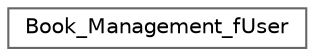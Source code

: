 digraph "Graphical Class Hierarchy"
{
 // INTERACTIVE_SVG=YES
 // LATEX_PDF_SIZE
  bgcolor="transparent";
  edge [fontname=Helvetica,fontsize=10,labelfontname=Helvetica,labelfontsize=10];
  node [fontname=Helvetica,fontsize=10,shape=box,height=0.2,width=0.4];
  rankdir="LR";
  Node0 [id="Node000000",label="Book_Management_fUser",height=0.2,width=0.4,color="grey40", fillcolor="white", style="filled",URL="$class_book___management__f_user.html",tooltip="Provides book management functionalities for regular users."];
}
